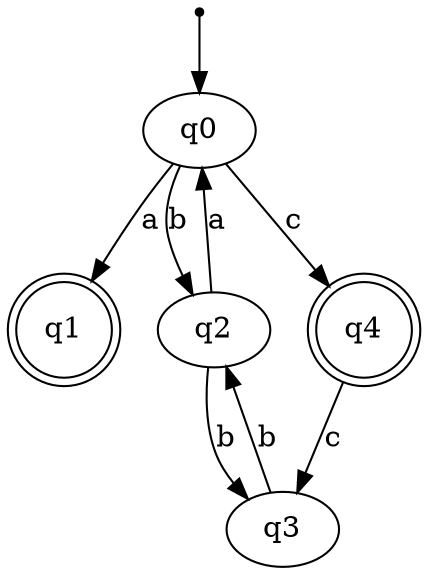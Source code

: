 digraph {
	inic[shape=point];
    inic->q0;
	q0->q1 [label="a"];
	q0->q2 [label="b"];
	q2->q3 [label="b"];
	q3->q2 [label="b"];
	q0->q4 [label="c"];
	q4->q3 [label="c"];
	q2->q0 [label="a"];
	q1[shape=doublecircle];
	q4[shape=doublecircle];
}
